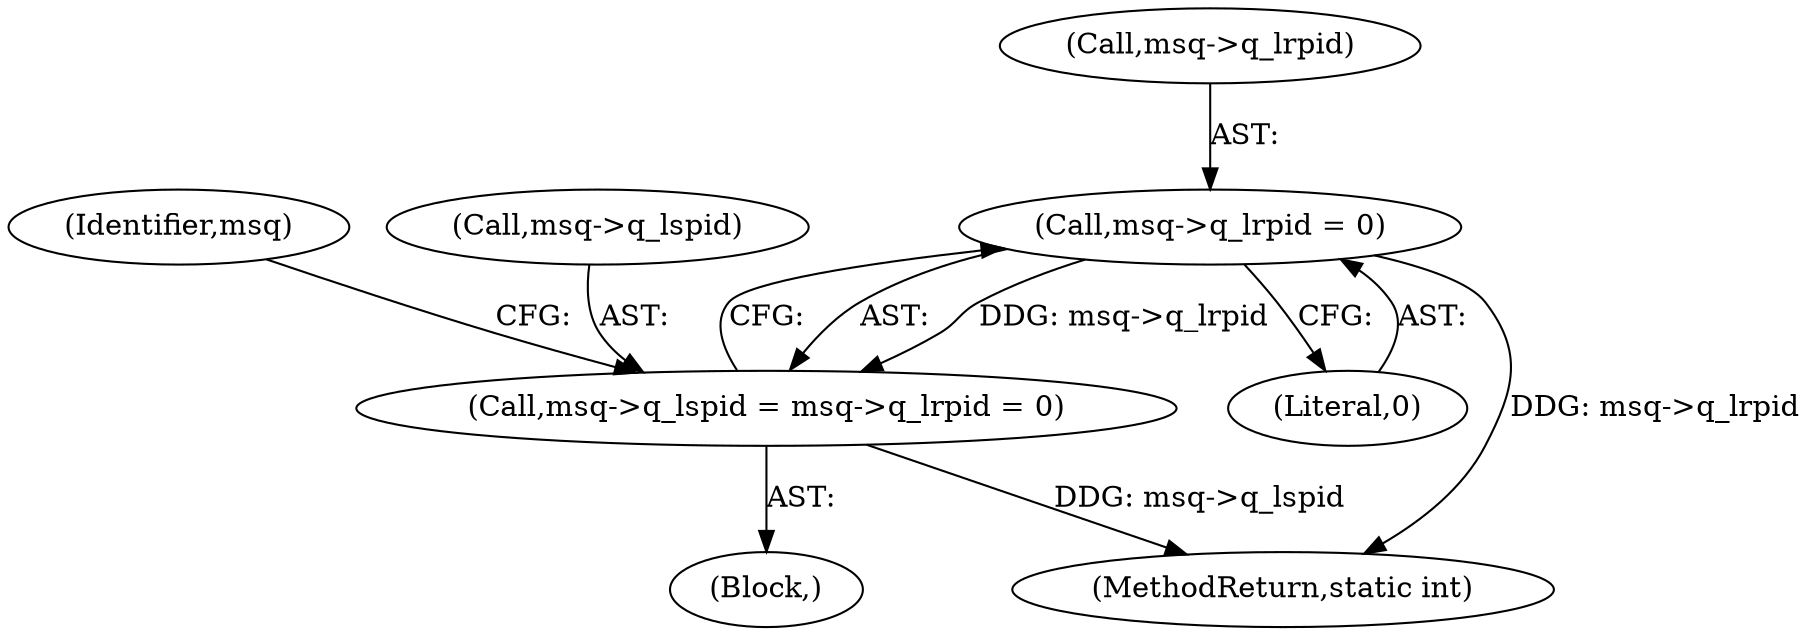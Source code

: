 digraph "0_linux_b9a532277938798b53178d5a66af6e2915cb27cf@pointer" {
"1000201" [label="(Call,msq->q_lrpid = 0)"];
"1000197" [label="(Call,msq->q_lspid = msq->q_lrpid = 0)"];
"1000197" [label="(Call,msq->q_lspid = msq->q_lrpid = 0)"];
"1000201" [label="(Call,msq->q_lrpid = 0)"];
"1000209" [label="(Identifier,msq)"];
"1000202" [label="(Call,msq->q_lrpid)"];
"1000205" [label="(Literal,0)"];
"1000256" [label="(MethodReturn,static int)"];
"1000198" [label="(Call,msq->q_lspid)"];
"1000104" [label="(Block,)"];
"1000201" -> "1000197"  [label="AST: "];
"1000201" -> "1000205"  [label="CFG: "];
"1000202" -> "1000201"  [label="AST: "];
"1000205" -> "1000201"  [label="AST: "];
"1000197" -> "1000201"  [label="CFG: "];
"1000201" -> "1000256"  [label="DDG: msq->q_lrpid"];
"1000201" -> "1000197"  [label="DDG: msq->q_lrpid"];
"1000197" -> "1000104"  [label="AST: "];
"1000198" -> "1000197"  [label="AST: "];
"1000209" -> "1000197"  [label="CFG: "];
"1000197" -> "1000256"  [label="DDG: msq->q_lspid"];
}
